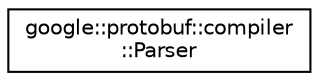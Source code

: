 digraph "类继承关系图"
{
 // LATEX_PDF_SIZE
  edge [fontname="Helvetica",fontsize="10",labelfontname="Helvetica",labelfontsize="10"];
  node [fontname="Helvetica",fontsize="10",shape=record];
  rankdir="LR";
  Node0 [label="google::protobuf::compiler\l::Parser",height=0.2,width=0.4,color="black", fillcolor="white", style="filled",URL="$classgoogle_1_1protobuf_1_1compiler_1_1Parser.html",tooltip=" "];
}
